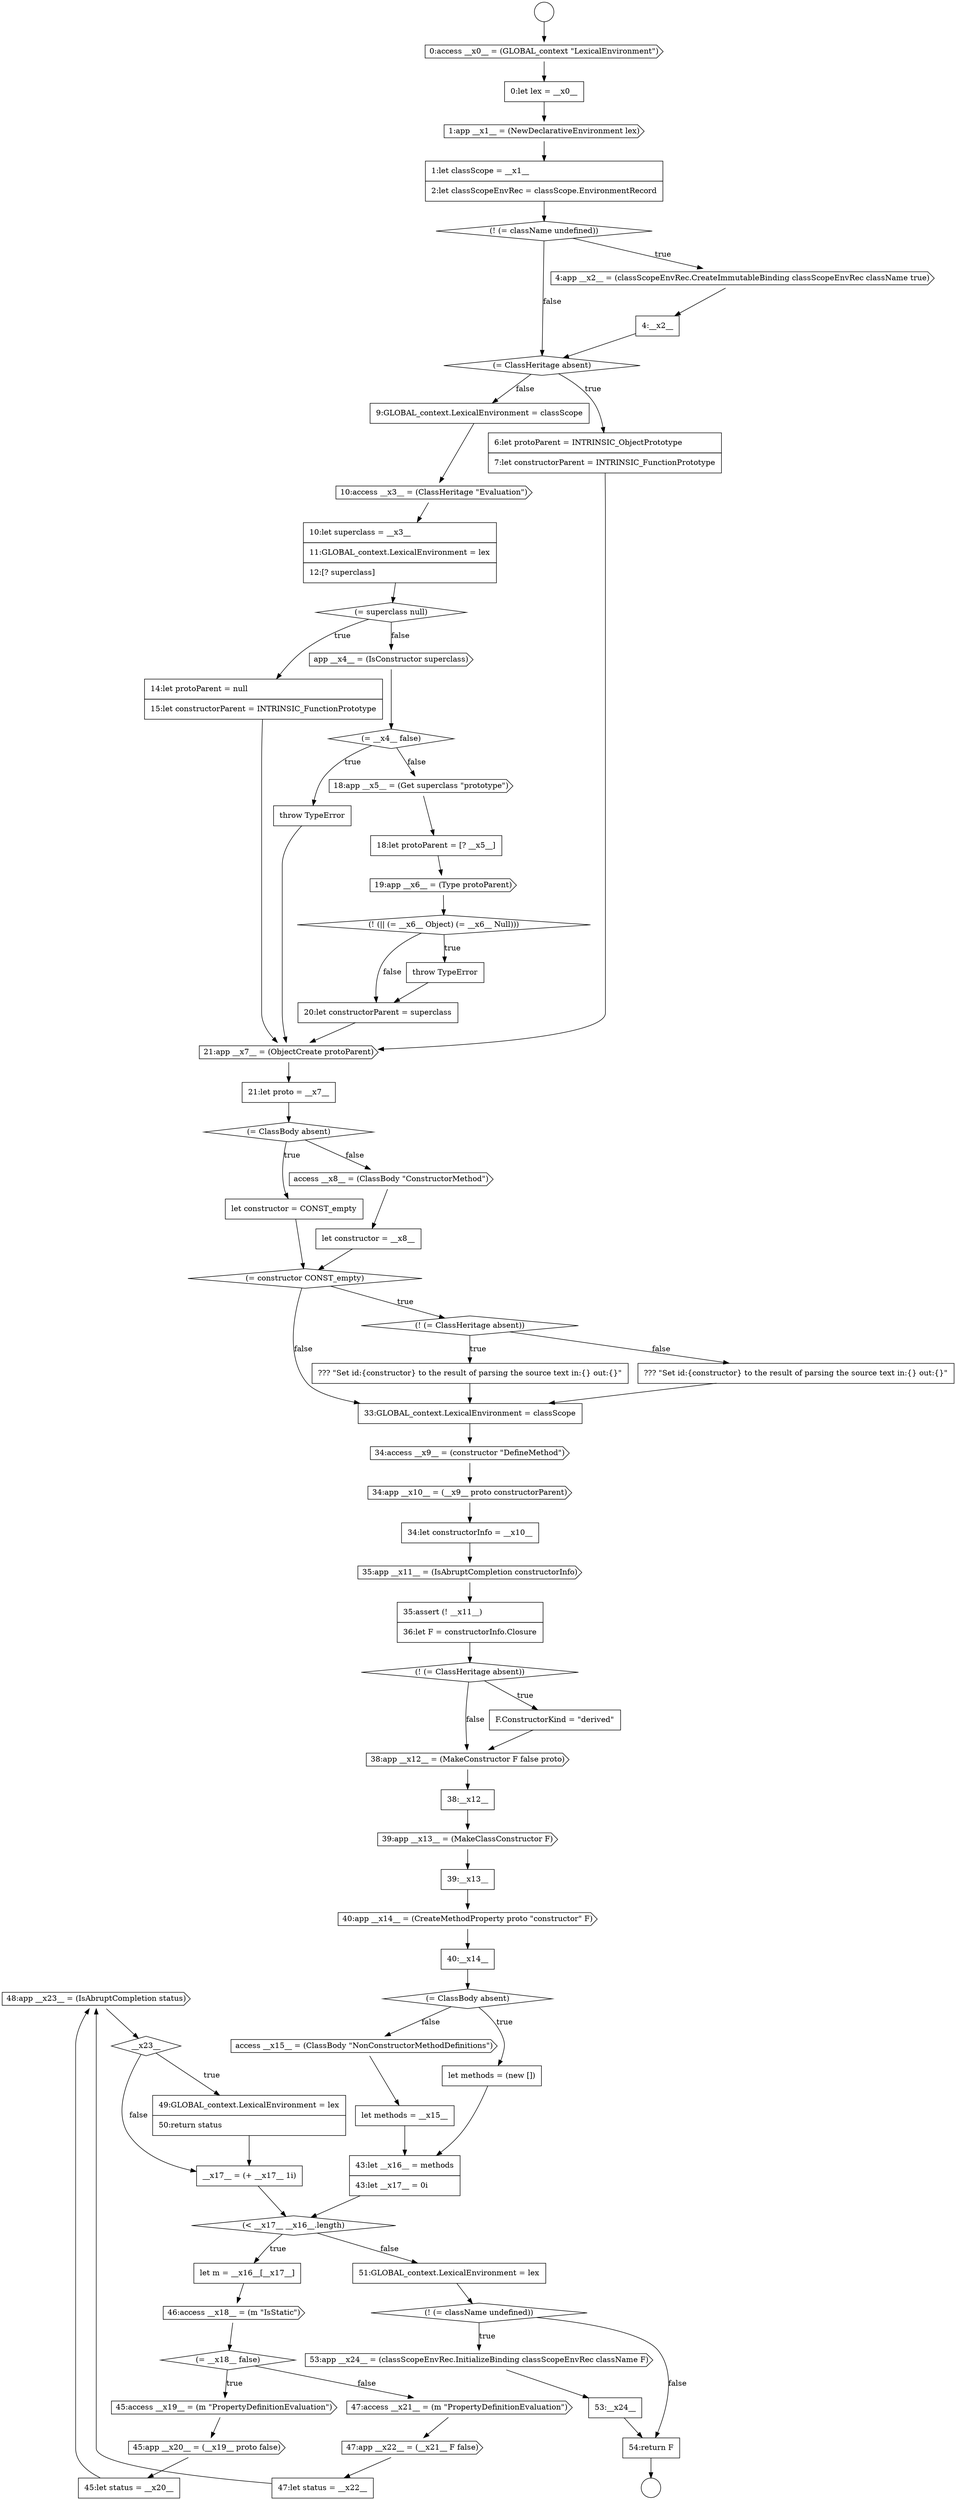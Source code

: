 digraph {
  node8797 [shape=cds, label=<<font color="black">48:app __x23__ = (IsAbruptCompletion status)</font>> color="black" fillcolor="white" style=filled]
  node8779 [shape=none, margin=0, label=<<font color="black">
    <table border="0" cellborder="1" cellspacing="0" cellpadding="10">
      <tr><td align="left">39:__x13__</td></tr>
    </table>
  </font>> color="black" fillcolor="white" style=filled]
  node8757 [shape=none, margin=0, label=<<font color="black">
    <table border="0" cellborder="1" cellspacing="0" cellpadding="10">
      <tr><td align="left">20:let constructorParent = superclass</td></tr>
    </table>
  </font>> color="black" fillcolor="white" style=filled]
  node8761 [shape=none, margin=0, label=<<font color="black">
    <table border="0" cellborder="1" cellspacing="0" cellpadding="10">
      <tr><td align="left">let constructor = CONST_empty</td></tr>
    </table>
  </font>> color="black" fillcolor="white" style=filled]
  node8784 [shape=cds, label=<<font color="black">access __x15__ = (ClassBody &quot;NonConstructorMethodDefinitions&quot;)</font>> color="black" fillcolor="white" style=filled]
  node8755 [shape=diamond, label=<<font color="black">(! (|| (= __x6__ Object) (= __x6__ Null)))</font>> color="black" fillcolor="white" style=filled]
  node8733 [shape=circle label=" " color="black" fillcolor="white" style=filled]
  node8765 [shape=diamond, label=<<font color="black">(! (= ClassHeritage absent))</font>> color="black" fillcolor="white" style=filled]
  node8747 [shape=diamond, label=<<font color="black">(= superclass null)</font>> color="black" fillcolor="white" style=filled]
  node8752 [shape=cds, label=<<font color="black">18:app __x5__ = (Get superclass &quot;prototype&quot;)</font>> color="black" fillcolor="white" style=filled]
  node8753 [shape=none, margin=0, label=<<font color="black">
    <table border="0" cellborder="1" cellspacing="0" cellpadding="10">
      <tr><td align="left">18:let protoParent = [? __x5__]</td></tr>
    </table>
  </font>> color="black" fillcolor="white" style=filled]
  node8748 [shape=none, margin=0, label=<<font color="black">
    <table border="0" cellborder="1" cellspacing="0" cellpadding="10">
      <tr><td align="left">14:let protoParent = null</td></tr>
      <tr><td align="left">15:let constructorParent = INTRINSIC_FunctionPrototype</td></tr>
    </table>
  </font>> color="black" fillcolor="white" style=filled]
  node8785 [shape=none, margin=0, label=<<font color="black">
    <table border="0" cellborder="1" cellspacing="0" cellpadding="10">
      <tr><td align="left">let methods = __x15__</td></tr>
    </table>
  </font>> color="black" fillcolor="white" style=filled]
  node8787 [shape=diamond, label=<<font color="black">(&lt; __x17__ __x16__.length)</font>> color="black" fillcolor="white" style=filled]
  node8770 [shape=cds, label=<<font color="black">34:app __x10__ = (__x9__ proto constructorParent)</font>> color="black" fillcolor="white" style=filled]
  node8738 [shape=none, margin=0, label=<<font color="black">
    <table border="0" cellborder="1" cellspacing="0" cellpadding="10">
      <tr><td align="left">1:let classScope = __x1__</td></tr>
      <tr><td align="left">2:let classScopeEnvRec = classScope.EnvironmentRecord</td></tr>
    </table>
  </font>> color="black" fillcolor="white" style=filled]
  node8802 [shape=diamond, label=<<font color="black">(! (= className undefined))</font>> color="black" fillcolor="white" style=filled]
  node8791 [shape=cds, label=<<font color="black">45:access __x19__ = (m &quot;PropertyDefinitionEvaluation&quot;)</font>> color="black" fillcolor="white" style=filled]
  node8759 [shape=none, margin=0, label=<<font color="black">
    <table border="0" cellborder="1" cellspacing="0" cellpadding="10">
      <tr><td align="left">21:let proto = __x7__</td></tr>
    </table>
  </font>> color="black" fillcolor="white" style=filled]
  node8774 [shape=diamond, label=<<font color="black">(! (= ClassHeritage absent))</font>> color="black" fillcolor="white" style=filled]
  node8742 [shape=diamond, label=<<font color="black">(= ClassHeritage absent)</font>> color="black" fillcolor="white" style=filled]
  node8751 [shape=none, margin=0, label=<<font color="black">
    <table border="0" cellborder="1" cellspacing="0" cellpadding="10">
      <tr><td align="left">throw TypeError</td></tr>
    </table>
  </font>> color="black" fillcolor="white" style=filled]
  node8795 [shape=cds, label=<<font color="black">47:app __x22__ = (__x21__ F false)</font>> color="black" fillcolor="white" style=filled]
  node8783 [shape=none, margin=0, label=<<font color="black">
    <table border="0" cellborder="1" cellspacing="0" cellpadding="10">
      <tr><td align="left">let methods = (new [])</td></tr>
    </table>
  </font>> color="black" fillcolor="white" style=filled]
  node8778 [shape=cds, label=<<font color="black">39:app __x13__ = (MakeClassConstructor F)</font>> color="black" fillcolor="white" style=filled]
  node8756 [shape=none, margin=0, label=<<font color="black">
    <table border="0" cellborder="1" cellspacing="0" cellpadding="10">
      <tr><td align="left">throw TypeError</td></tr>
    </table>
  </font>> color="black" fillcolor="white" style=filled]
  node8746 [shape=none, margin=0, label=<<font color="black">
    <table border="0" cellborder="1" cellspacing="0" cellpadding="10">
      <tr><td align="left">10:let superclass = __x3__</td></tr>
      <tr><td align="left">11:GLOBAL_context.LexicalEnvironment = lex</td></tr>
      <tr><td align="left">12:[? superclass]</td></tr>
    </table>
  </font>> color="black" fillcolor="white" style=filled]
  node8788 [shape=none, margin=0, label=<<font color="black">
    <table border="0" cellborder="1" cellspacing="0" cellpadding="10">
      <tr><td align="left">let m = __x16__[__x17__]</td></tr>
    </table>
  </font>> color="black" fillcolor="white" style=filled]
  node8736 [shape=none, margin=0, label=<<font color="black">
    <table border="0" cellborder="1" cellspacing="0" cellpadding="10">
      <tr><td align="left">0:let lex = __x0__</td></tr>
    </table>
  </font>> color="black" fillcolor="white" style=filled]
  node8768 [shape=none, margin=0, label=<<font color="black">
    <table border="0" cellborder="1" cellspacing="0" cellpadding="10">
      <tr><td align="left">33:GLOBAL_context.LexicalEnvironment = classScope</td></tr>
    </table>
  </font>> color="black" fillcolor="white" style=filled]
  node8800 [shape=none, margin=0, label=<<font color="black">
    <table border="0" cellborder="1" cellspacing="0" cellpadding="10">
      <tr><td align="left">__x17__ = (+ __x17__ 1i)</td></tr>
    </table>
  </font>> color="black" fillcolor="white" style=filled]
  node8792 [shape=cds, label=<<font color="black">45:app __x20__ = (__x19__ proto false)</font>> color="black" fillcolor="white" style=filled]
  node8743 [shape=none, margin=0, label=<<font color="black">
    <table border="0" cellborder="1" cellspacing="0" cellpadding="10">
      <tr><td align="left">6:let protoParent = INTRINSIC_ObjectPrototype</td></tr>
      <tr><td align="left">7:let constructorParent = INTRINSIC_FunctionPrototype</td></tr>
    </table>
  </font>> color="black" fillcolor="white" style=filled]
  node8764 [shape=diamond, label=<<font color="black">(= constructor CONST_empty)</font>> color="black" fillcolor="white" style=filled]
  node8775 [shape=none, margin=0, label=<<font color="black">
    <table border="0" cellborder="1" cellspacing="0" cellpadding="10">
      <tr><td align="left">F.ConstructorKind = &quot;derived&quot;</td></tr>
    </table>
  </font>> color="black" fillcolor="white" style=filled]
  node8803 [shape=cds, label=<<font color="black">53:app __x24__ = (classScopeEnvRec.InitializeBinding classScopeEnvRec className F)</font>> color="black" fillcolor="white" style=filled]
  node8796 [shape=none, margin=0, label=<<font color="black">
    <table border="0" cellborder="1" cellspacing="0" cellpadding="10">
      <tr><td align="left">47:let status = __x22__</td></tr>
    </table>
  </font>> color="black" fillcolor="white" style=filled]
  node8739 [shape=diamond, label=<<font color="black">(! (= className undefined))</font>> color="black" fillcolor="white" style=filled]
  node8760 [shape=diamond, label=<<font color="black">(= ClassBody absent)</font>> color="black" fillcolor="white" style=filled]
  node8771 [shape=none, margin=0, label=<<font color="black">
    <table border="0" cellborder="1" cellspacing="0" cellpadding="10">
      <tr><td align="left">34:let constructorInfo = __x10__</td></tr>
    </table>
  </font>> color="black" fillcolor="white" style=filled]
  node8762 [shape=cds, label=<<font color="black">access __x8__ = (ClassBody &quot;ConstructorMethod&quot;)</font>> color="black" fillcolor="white" style=filled]
  node8777 [shape=none, margin=0, label=<<font color="black">
    <table border="0" cellborder="1" cellspacing="0" cellpadding="10">
      <tr><td align="left">38:__x12__</td></tr>
    </table>
  </font>> color="black" fillcolor="white" style=filled]
  node8740 [shape=cds, label=<<font color="black">4:app __x2__ = (classScopeEnvRec.CreateImmutableBinding classScopeEnvRec className true)</font>> color="black" fillcolor="white" style=filled]
  node8767 [shape=none, margin=0, label=<<font color="black">
    <table border="0" cellborder="1" cellspacing="0" cellpadding="10">
      <tr><td align="left">??? &quot;Set id:{constructor} to the result of parsing the source text in:{} out:{}&quot;</td></tr>
    </table>
  </font>> color="black" fillcolor="white" style=filled]
  node8745 [shape=cds, label=<<font color="black">10:access __x3__ = (ClassHeritage &quot;Evaluation&quot;)</font>> color="black" fillcolor="white" style=filled]
  node8799 [shape=none, margin=0, label=<<font color="black">
    <table border="0" cellborder="1" cellspacing="0" cellpadding="10">
      <tr><td align="left">49:GLOBAL_context.LexicalEnvironment = lex</td></tr>
      <tr><td align="left">50:return status</td></tr>
    </table>
  </font>> color="black" fillcolor="white" style=filled]
  node8794 [shape=cds, label=<<font color="black">47:access __x21__ = (m &quot;PropertyDefinitionEvaluation&quot;)</font>> color="black" fillcolor="white" style=filled]
  node8735 [shape=cds, label=<<font color="black">0:access __x0__ = (GLOBAL_context &quot;LexicalEnvironment&quot;)</font>> color="black" fillcolor="white" style=filled]
  node8750 [shape=diamond, label=<<font color="black">(= __x4__ false)</font>> color="black" fillcolor="white" style=filled]
  node8782 [shape=diamond, label=<<font color="black">(= ClassBody absent)</font>> color="black" fillcolor="white" style=filled]
  node8776 [shape=cds, label=<<font color="black">38:app __x12__ = (MakeConstructor F false proto)</font>> color="black" fillcolor="white" style=filled]
  node8763 [shape=none, margin=0, label=<<font color="black">
    <table border="0" cellborder="1" cellspacing="0" cellpadding="10">
      <tr><td align="left">let constructor = __x8__</td></tr>
    </table>
  </font>> color="black" fillcolor="white" style=filled]
  node8804 [shape=none, margin=0, label=<<font color="black">
    <table border="0" cellborder="1" cellspacing="0" cellpadding="10">
      <tr><td align="left">53:__x24__</td></tr>
    </table>
  </font>> color="black" fillcolor="white" style=filled]
  node8789 [shape=cds, label=<<font color="black">46:access __x18__ = (m &quot;IsStatic&quot;)</font>> color="black" fillcolor="white" style=filled]
  node8772 [shape=cds, label=<<font color="black">35:app __x11__ = (IsAbruptCompletion constructorInfo)</font>> color="black" fillcolor="white" style=filled]
  node8744 [shape=none, margin=0, label=<<font color="black">
    <table border="0" cellborder="1" cellspacing="0" cellpadding="10">
      <tr><td align="left">9:GLOBAL_context.LexicalEnvironment = classScope</td></tr>
    </table>
  </font>> color="black" fillcolor="white" style=filled]
  node8734 [shape=circle label=" " color="black" fillcolor="white" style=filled]
  node8798 [shape=diamond, label=<<font color="black">__x23__</font>> color="black" fillcolor="white" style=filled]
  node8780 [shape=cds, label=<<font color="black">40:app __x14__ = (CreateMethodProperty proto &quot;constructor&quot; F)</font>> color="black" fillcolor="white" style=filled]
  node8766 [shape=none, margin=0, label=<<font color="black">
    <table border="0" cellborder="1" cellspacing="0" cellpadding="10">
      <tr><td align="left">??? &quot;Set id:{constructor} to the result of parsing the source text in:{} out:{}&quot;</td></tr>
    </table>
  </font>> color="black" fillcolor="white" style=filled]
  node8781 [shape=none, margin=0, label=<<font color="black">
    <table border="0" cellborder="1" cellspacing="0" cellpadding="10">
      <tr><td align="left">40:__x14__</td></tr>
    </table>
  </font>> color="black" fillcolor="white" style=filled]
  node8805 [shape=none, margin=0, label=<<font color="black">
    <table border="0" cellborder="1" cellspacing="0" cellpadding="10">
      <tr><td align="left">54:return F</td></tr>
    </table>
  </font>> color="black" fillcolor="white" style=filled]
  node8749 [shape=cds, label=<<font color="black">app __x4__ = (IsConstructor superclass)</font>> color="black" fillcolor="white" style=filled]
  node8793 [shape=none, margin=0, label=<<font color="black">
    <table border="0" cellborder="1" cellspacing="0" cellpadding="10">
      <tr><td align="left">45:let status = __x20__</td></tr>
    </table>
  </font>> color="black" fillcolor="white" style=filled]
  node8754 [shape=cds, label=<<font color="black">19:app __x6__ = (Type protoParent)</font>> color="black" fillcolor="white" style=filled]
  node8769 [shape=cds, label=<<font color="black">34:access __x9__ = (constructor &quot;DefineMethod&quot;)</font>> color="black" fillcolor="white" style=filled]
  node8801 [shape=none, margin=0, label=<<font color="black">
    <table border="0" cellborder="1" cellspacing="0" cellpadding="10">
      <tr><td align="left">51:GLOBAL_context.LexicalEnvironment = lex</td></tr>
    </table>
  </font>> color="black" fillcolor="white" style=filled]
  node8790 [shape=diamond, label=<<font color="black">(= __x18__ false)</font>> color="black" fillcolor="white" style=filled]
  node8737 [shape=cds, label=<<font color="black">1:app __x1__ = (NewDeclarativeEnvironment lex)</font>> color="black" fillcolor="white" style=filled]
  node8758 [shape=cds, label=<<font color="black">21:app __x7__ = (ObjectCreate protoParent)</font>> color="black" fillcolor="white" style=filled]
  node8773 [shape=none, margin=0, label=<<font color="black">
    <table border="0" cellborder="1" cellspacing="0" cellpadding="10">
      <tr><td align="left">35:assert (! __x11__)</td></tr>
      <tr><td align="left">36:let F = constructorInfo.Closure</td></tr>
    </table>
  </font>> color="black" fillcolor="white" style=filled]
  node8786 [shape=none, margin=0, label=<<font color="black">
    <table border="0" cellborder="1" cellspacing="0" cellpadding="10">
      <tr><td align="left">43:let __x16__ = methods</td></tr>
      <tr><td align="left">43:let __x17__ = 0i</td></tr>
    </table>
  </font>> color="black" fillcolor="white" style=filled]
  node8741 [shape=none, margin=0, label=<<font color="black">
    <table border="0" cellborder="1" cellspacing="0" cellpadding="10">
      <tr><td align="left">4:__x2__</td></tr>
    </table>
  </font>> color="black" fillcolor="white" style=filled]
  node8747 -> node8748 [label=<<font color="black">true</font>> color="black"]
  node8747 -> node8749 [label=<<font color="black">false</font>> color="black"]
  node8774 -> node8775 [label=<<font color="black">true</font>> color="black"]
  node8774 -> node8776 [label=<<font color="black">false</font>> color="black"]
  node8760 -> node8761 [label=<<font color="black">true</font>> color="black"]
  node8760 -> node8762 [label=<<font color="black">false</font>> color="black"]
  node8750 -> node8751 [label=<<font color="black">true</font>> color="black"]
  node8750 -> node8752 [label=<<font color="black">false</font>> color="black"]
  node8786 -> node8787 [ color="black"]
  node8770 -> node8771 [ color="black"]
  node8739 -> node8740 [label=<<font color="black">true</font>> color="black"]
  node8739 -> node8742 [label=<<font color="black">false</font>> color="black"]
  node8767 -> node8768 [ color="black"]
  node8764 -> node8765 [label=<<font color="black">true</font>> color="black"]
  node8764 -> node8768 [label=<<font color="black">false</font>> color="black"]
  node8757 -> node8758 [ color="black"]
  node8788 -> node8789 [ color="black"]
  node8744 -> node8745 [ color="black"]
  node8789 -> node8790 [ color="black"]
  node8796 -> node8797 [ color="black"]
  node8795 -> node8796 [ color="black"]
  node8778 -> node8779 [ color="black"]
  node8765 -> node8766 [label=<<font color="black">true</font>> color="black"]
  node8765 -> node8767 [label=<<font color="black">false</font>> color="black"]
  node8803 -> node8804 [ color="black"]
  node8781 -> node8782 [ color="black"]
  node8754 -> node8755 [ color="black"]
  node8743 -> node8758 [ color="black"]
  node8752 -> node8753 [ color="black"]
  node8759 -> node8760 [ color="black"]
  node8769 -> node8770 [ color="black"]
  node8753 -> node8754 [ color="black"]
  node8749 -> node8750 [ color="black"]
  node8763 -> node8764 [ color="black"]
  node8745 -> node8746 [ color="black"]
  node8766 -> node8768 [ color="black"]
  node8798 -> node8799 [label=<<font color="black">true</font>> color="black"]
  node8798 -> node8800 [label=<<font color="black">false</font>> color="black"]
  node8775 -> node8776 [ color="black"]
  node8791 -> node8792 [ color="black"]
  node8787 -> node8788 [label=<<font color="black">true</font>> color="black"]
  node8787 -> node8801 [label=<<font color="black">false</font>> color="black"]
  node8761 -> node8764 [ color="black"]
  node8737 -> node8738 [ color="black"]
  node8784 -> node8785 [ color="black"]
  node8740 -> node8741 [ color="black"]
  node8776 -> node8777 [ color="black"]
  node8779 -> node8780 [ color="black"]
  node8797 -> node8798 [ color="black"]
  node8758 -> node8759 [ color="black"]
  node8733 -> node8735 [ color="black"]
  node8783 -> node8786 [ color="black"]
  node8777 -> node8778 [ color="black"]
  node8742 -> node8743 [label=<<font color="black">true</font>> color="black"]
  node8742 -> node8744 [label=<<font color="black">false</font>> color="black"]
  node8748 -> node8758 [ color="black"]
  node8793 -> node8797 [ color="black"]
  node8804 -> node8805 [ color="black"]
  node8790 -> node8791 [label=<<font color="black">true</font>> color="black"]
  node8790 -> node8794 [label=<<font color="black">false</font>> color="black"]
  node8751 -> node8758 [ color="black"]
  node8771 -> node8772 [ color="black"]
  node8735 -> node8736 [ color="black"]
  node8772 -> node8773 [ color="black"]
  node8800 -> node8787 [ color="black"]
  node8794 -> node8795 [ color="black"]
  node8756 -> node8757 [ color="black"]
  node8773 -> node8774 [ color="black"]
  node8762 -> node8763 [ color="black"]
  node8738 -> node8739 [ color="black"]
  node8780 -> node8781 [ color="black"]
  node8785 -> node8786 [ color="black"]
  node8768 -> node8769 [ color="black"]
  node8792 -> node8793 [ color="black"]
  node8736 -> node8737 [ color="black"]
  node8755 -> node8756 [label=<<font color="black">true</font>> color="black"]
  node8755 -> node8757 [label=<<font color="black">false</font>> color="black"]
  node8782 -> node8783 [label=<<font color="black">true</font>> color="black"]
  node8782 -> node8784 [label=<<font color="black">false</font>> color="black"]
  node8746 -> node8747 [ color="black"]
  node8802 -> node8803 [label=<<font color="black">true</font>> color="black"]
  node8802 -> node8805 [label=<<font color="black">false</font>> color="black"]
  node8801 -> node8802 [ color="black"]
  node8805 -> node8734 [ color="black"]
  node8741 -> node8742 [ color="black"]
  node8799 -> node8800 [ color="black"]
}
